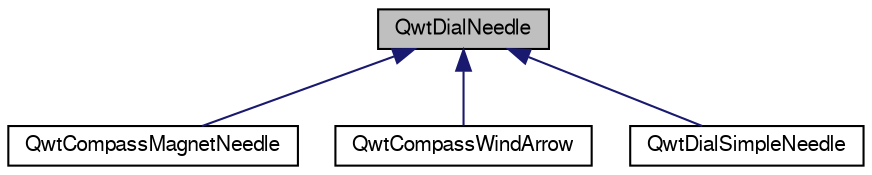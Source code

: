 digraph G
{
  edge [fontname="FreeSans",fontsize="10",labelfontname="FreeSans",labelfontsize="10"];
  node [fontname="FreeSans",fontsize="10",shape=record];
  Node1 [label="QwtDialNeedle",height=0.2,width=0.4,color="black", fillcolor="grey75", style="filled" fontcolor="black"];
  Node1 -> Node2 [dir="back",color="midnightblue",fontsize="10",style="solid",fontname="FreeSans"];
  Node2 [label="QwtCompassMagnetNeedle",height=0.2,width=0.4,color="black", fillcolor="white", style="filled",URL="$class_qwt_compass_magnet_needle.html",tooltip="A magnet needle for compass widgets."];
  Node1 -> Node3 [dir="back",color="midnightblue",fontsize="10",style="solid",fontname="FreeSans"];
  Node3 [label="QwtCompassWindArrow",height=0.2,width=0.4,color="black", fillcolor="white", style="filled",URL="$class_qwt_compass_wind_arrow.html",tooltip="An indicator for the wind direction."];
  Node1 -> Node4 [dir="back",color="midnightblue",fontsize="10",style="solid",fontname="FreeSans"];
  Node4 [label="QwtDialSimpleNeedle",height=0.2,width=0.4,color="black", fillcolor="white", style="filled",URL="$class_qwt_dial_simple_needle.html",tooltip="A needle for dial widgets."];
}
